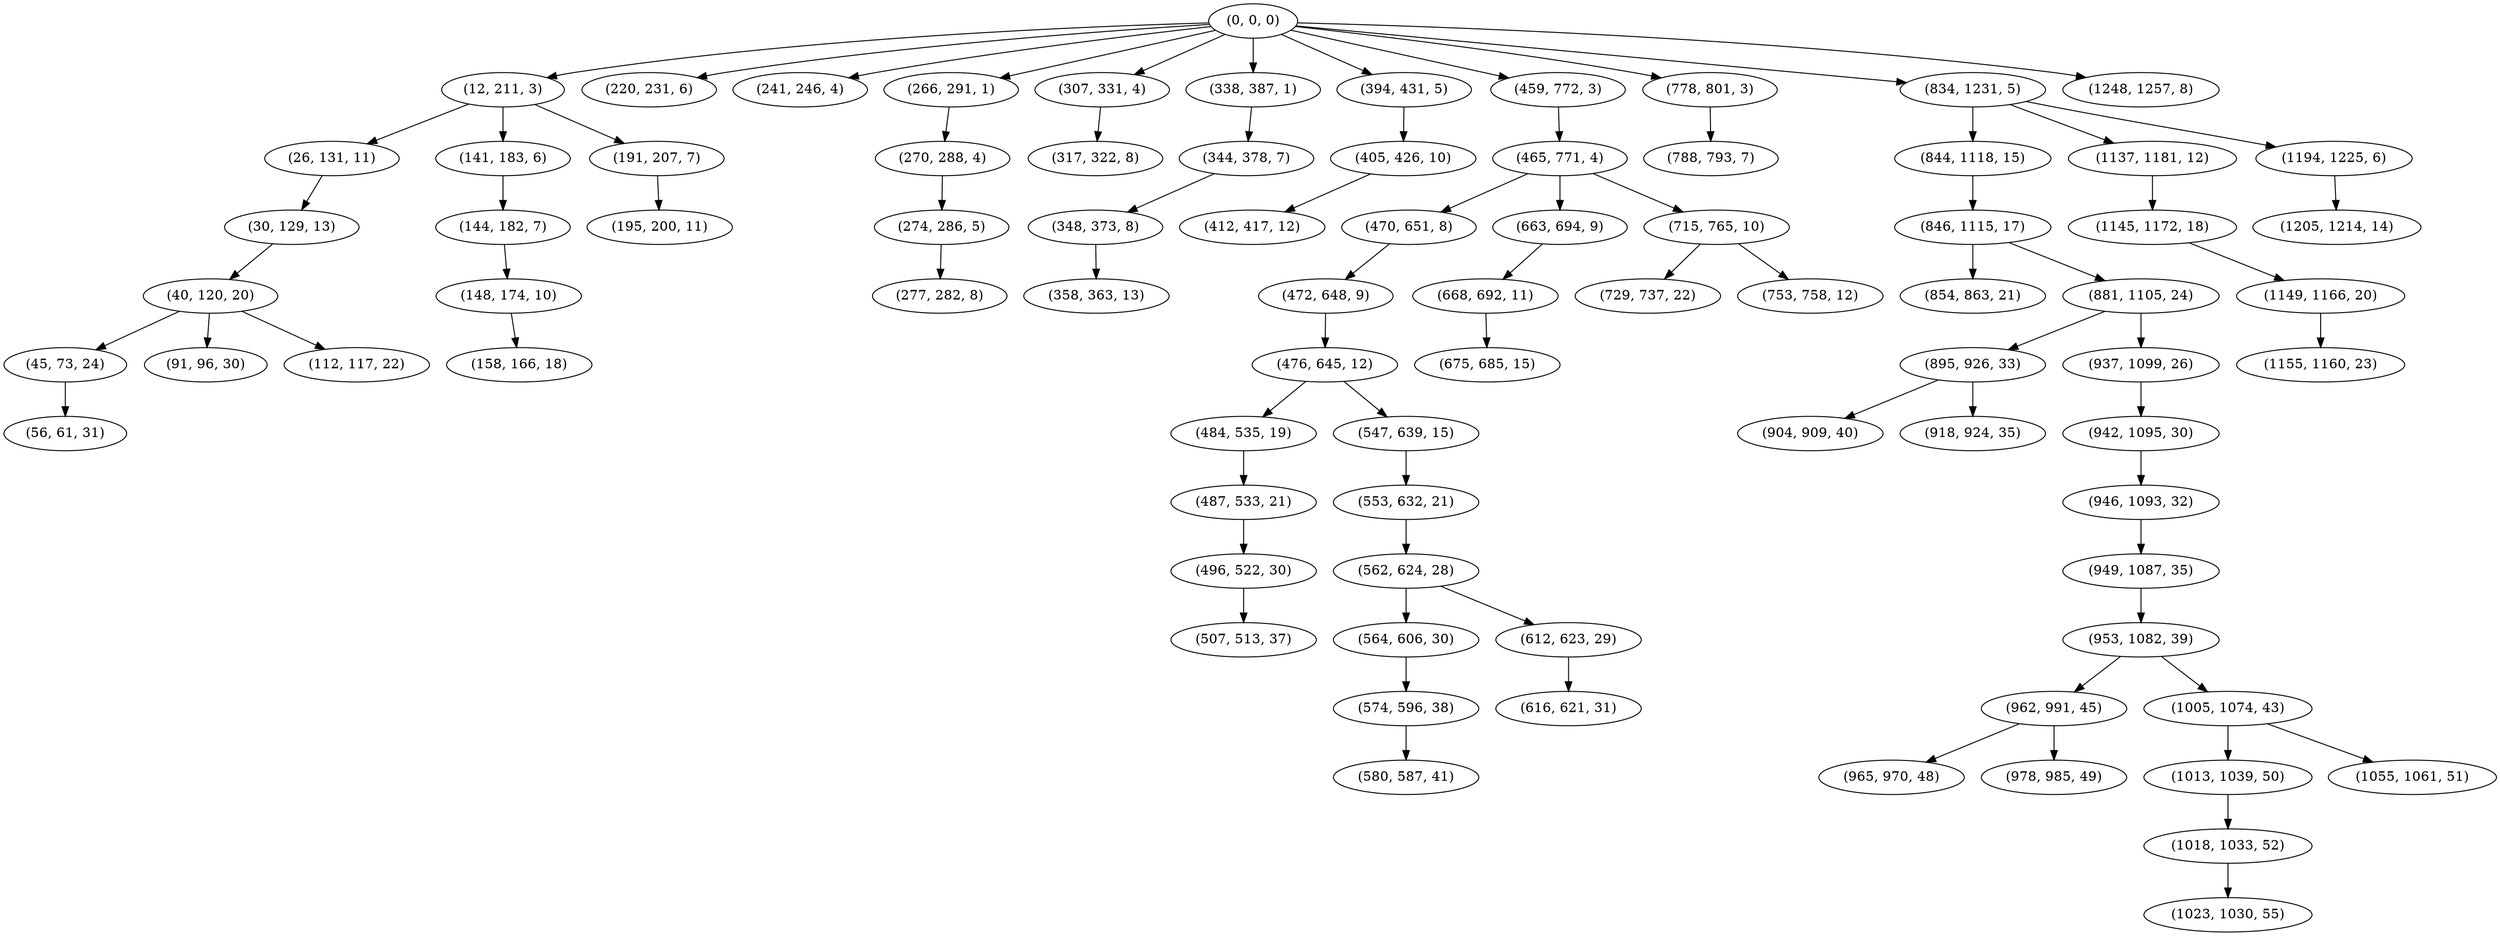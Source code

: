 digraph tree {
    "(0, 0, 0)";
    "(12, 211, 3)";
    "(26, 131, 11)";
    "(30, 129, 13)";
    "(40, 120, 20)";
    "(45, 73, 24)";
    "(56, 61, 31)";
    "(91, 96, 30)";
    "(112, 117, 22)";
    "(141, 183, 6)";
    "(144, 182, 7)";
    "(148, 174, 10)";
    "(158, 166, 18)";
    "(191, 207, 7)";
    "(195, 200, 11)";
    "(220, 231, 6)";
    "(241, 246, 4)";
    "(266, 291, 1)";
    "(270, 288, 4)";
    "(274, 286, 5)";
    "(277, 282, 8)";
    "(307, 331, 4)";
    "(317, 322, 8)";
    "(338, 387, 1)";
    "(344, 378, 7)";
    "(348, 373, 8)";
    "(358, 363, 13)";
    "(394, 431, 5)";
    "(405, 426, 10)";
    "(412, 417, 12)";
    "(459, 772, 3)";
    "(465, 771, 4)";
    "(470, 651, 8)";
    "(472, 648, 9)";
    "(476, 645, 12)";
    "(484, 535, 19)";
    "(487, 533, 21)";
    "(496, 522, 30)";
    "(507, 513, 37)";
    "(547, 639, 15)";
    "(553, 632, 21)";
    "(562, 624, 28)";
    "(564, 606, 30)";
    "(574, 596, 38)";
    "(580, 587, 41)";
    "(612, 623, 29)";
    "(616, 621, 31)";
    "(663, 694, 9)";
    "(668, 692, 11)";
    "(675, 685, 15)";
    "(715, 765, 10)";
    "(729, 737, 22)";
    "(753, 758, 12)";
    "(778, 801, 3)";
    "(788, 793, 7)";
    "(834, 1231, 5)";
    "(844, 1118, 15)";
    "(846, 1115, 17)";
    "(854, 863, 21)";
    "(881, 1105, 24)";
    "(895, 926, 33)";
    "(904, 909, 40)";
    "(918, 924, 35)";
    "(937, 1099, 26)";
    "(942, 1095, 30)";
    "(946, 1093, 32)";
    "(949, 1087, 35)";
    "(953, 1082, 39)";
    "(962, 991, 45)";
    "(965, 970, 48)";
    "(978, 985, 49)";
    "(1005, 1074, 43)";
    "(1013, 1039, 50)";
    "(1018, 1033, 52)";
    "(1023, 1030, 55)";
    "(1055, 1061, 51)";
    "(1137, 1181, 12)";
    "(1145, 1172, 18)";
    "(1149, 1166, 20)";
    "(1155, 1160, 23)";
    "(1194, 1225, 6)";
    "(1205, 1214, 14)";
    "(1248, 1257, 8)";
    "(0, 0, 0)" -> "(12, 211, 3)";
    "(0, 0, 0)" -> "(220, 231, 6)";
    "(0, 0, 0)" -> "(241, 246, 4)";
    "(0, 0, 0)" -> "(266, 291, 1)";
    "(0, 0, 0)" -> "(307, 331, 4)";
    "(0, 0, 0)" -> "(338, 387, 1)";
    "(0, 0, 0)" -> "(394, 431, 5)";
    "(0, 0, 0)" -> "(459, 772, 3)";
    "(0, 0, 0)" -> "(778, 801, 3)";
    "(0, 0, 0)" -> "(834, 1231, 5)";
    "(0, 0, 0)" -> "(1248, 1257, 8)";
    "(12, 211, 3)" -> "(26, 131, 11)";
    "(12, 211, 3)" -> "(141, 183, 6)";
    "(12, 211, 3)" -> "(191, 207, 7)";
    "(26, 131, 11)" -> "(30, 129, 13)";
    "(30, 129, 13)" -> "(40, 120, 20)";
    "(40, 120, 20)" -> "(45, 73, 24)";
    "(40, 120, 20)" -> "(91, 96, 30)";
    "(40, 120, 20)" -> "(112, 117, 22)";
    "(45, 73, 24)" -> "(56, 61, 31)";
    "(141, 183, 6)" -> "(144, 182, 7)";
    "(144, 182, 7)" -> "(148, 174, 10)";
    "(148, 174, 10)" -> "(158, 166, 18)";
    "(191, 207, 7)" -> "(195, 200, 11)";
    "(266, 291, 1)" -> "(270, 288, 4)";
    "(270, 288, 4)" -> "(274, 286, 5)";
    "(274, 286, 5)" -> "(277, 282, 8)";
    "(307, 331, 4)" -> "(317, 322, 8)";
    "(338, 387, 1)" -> "(344, 378, 7)";
    "(344, 378, 7)" -> "(348, 373, 8)";
    "(348, 373, 8)" -> "(358, 363, 13)";
    "(394, 431, 5)" -> "(405, 426, 10)";
    "(405, 426, 10)" -> "(412, 417, 12)";
    "(459, 772, 3)" -> "(465, 771, 4)";
    "(465, 771, 4)" -> "(470, 651, 8)";
    "(465, 771, 4)" -> "(663, 694, 9)";
    "(465, 771, 4)" -> "(715, 765, 10)";
    "(470, 651, 8)" -> "(472, 648, 9)";
    "(472, 648, 9)" -> "(476, 645, 12)";
    "(476, 645, 12)" -> "(484, 535, 19)";
    "(476, 645, 12)" -> "(547, 639, 15)";
    "(484, 535, 19)" -> "(487, 533, 21)";
    "(487, 533, 21)" -> "(496, 522, 30)";
    "(496, 522, 30)" -> "(507, 513, 37)";
    "(547, 639, 15)" -> "(553, 632, 21)";
    "(553, 632, 21)" -> "(562, 624, 28)";
    "(562, 624, 28)" -> "(564, 606, 30)";
    "(562, 624, 28)" -> "(612, 623, 29)";
    "(564, 606, 30)" -> "(574, 596, 38)";
    "(574, 596, 38)" -> "(580, 587, 41)";
    "(612, 623, 29)" -> "(616, 621, 31)";
    "(663, 694, 9)" -> "(668, 692, 11)";
    "(668, 692, 11)" -> "(675, 685, 15)";
    "(715, 765, 10)" -> "(729, 737, 22)";
    "(715, 765, 10)" -> "(753, 758, 12)";
    "(778, 801, 3)" -> "(788, 793, 7)";
    "(834, 1231, 5)" -> "(844, 1118, 15)";
    "(834, 1231, 5)" -> "(1137, 1181, 12)";
    "(834, 1231, 5)" -> "(1194, 1225, 6)";
    "(844, 1118, 15)" -> "(846, 1115, 17)";
    "(846, 1115, 17)" -> "(854, 863, 21)";
    "(846, 1115, 17)" -> "(881, 1105, 24)";
    "(881, 1105, 24)" -> "(895, 926, 33)";
    "(881, 1105, 24)" -> "(937, 1099, 26)";
    "(895, 926, 33)" -> "(904, 909, 40)";
    "(895, 926, 33)" -> "(918, 924, 35)";
    "(937, 1099, 26)" -> "(942, 1095, 30)";
    "(942, 1095, 30)" -> "(946, 1093, 32)";
    "(946, 1093, 32)" -> "(949, 1087, 35)";
    "(949, 1087, 35)" -> "(953, 1082, 39)";
    "(953, 1082, 39)" -> "(962, 991, 45)";
    "(953, 1082, 39)" -> "(1005, 1074, 43)";
    "(962, 991, 45)" -> "(965, 970, 48)";
    "(962, 991, 45)" -> "(978, 985, 49)";
    "(1005, 1074, 43)" -> "(1013, 1039, 50)";
    "(1005, 1074, 43)" -> "(1055, 1061, 51)";
    "(1013, 1039, 50)" -> "(1018, 1033, 52)";
    "(1018, 1033, 52)" -> "(1023, 1030, 55)";
    "(1137, 1181, 12)" -> "(1145, 1172, 18)";
    "(1145, 1172, 18)" -> "(1149, 1166, 20)";
    "(1149, 1166, 20)" -> "(1155, 1160, 23)";
    "(1194, 1225, 6)" -> "(1205, 1214, 14)";
}
